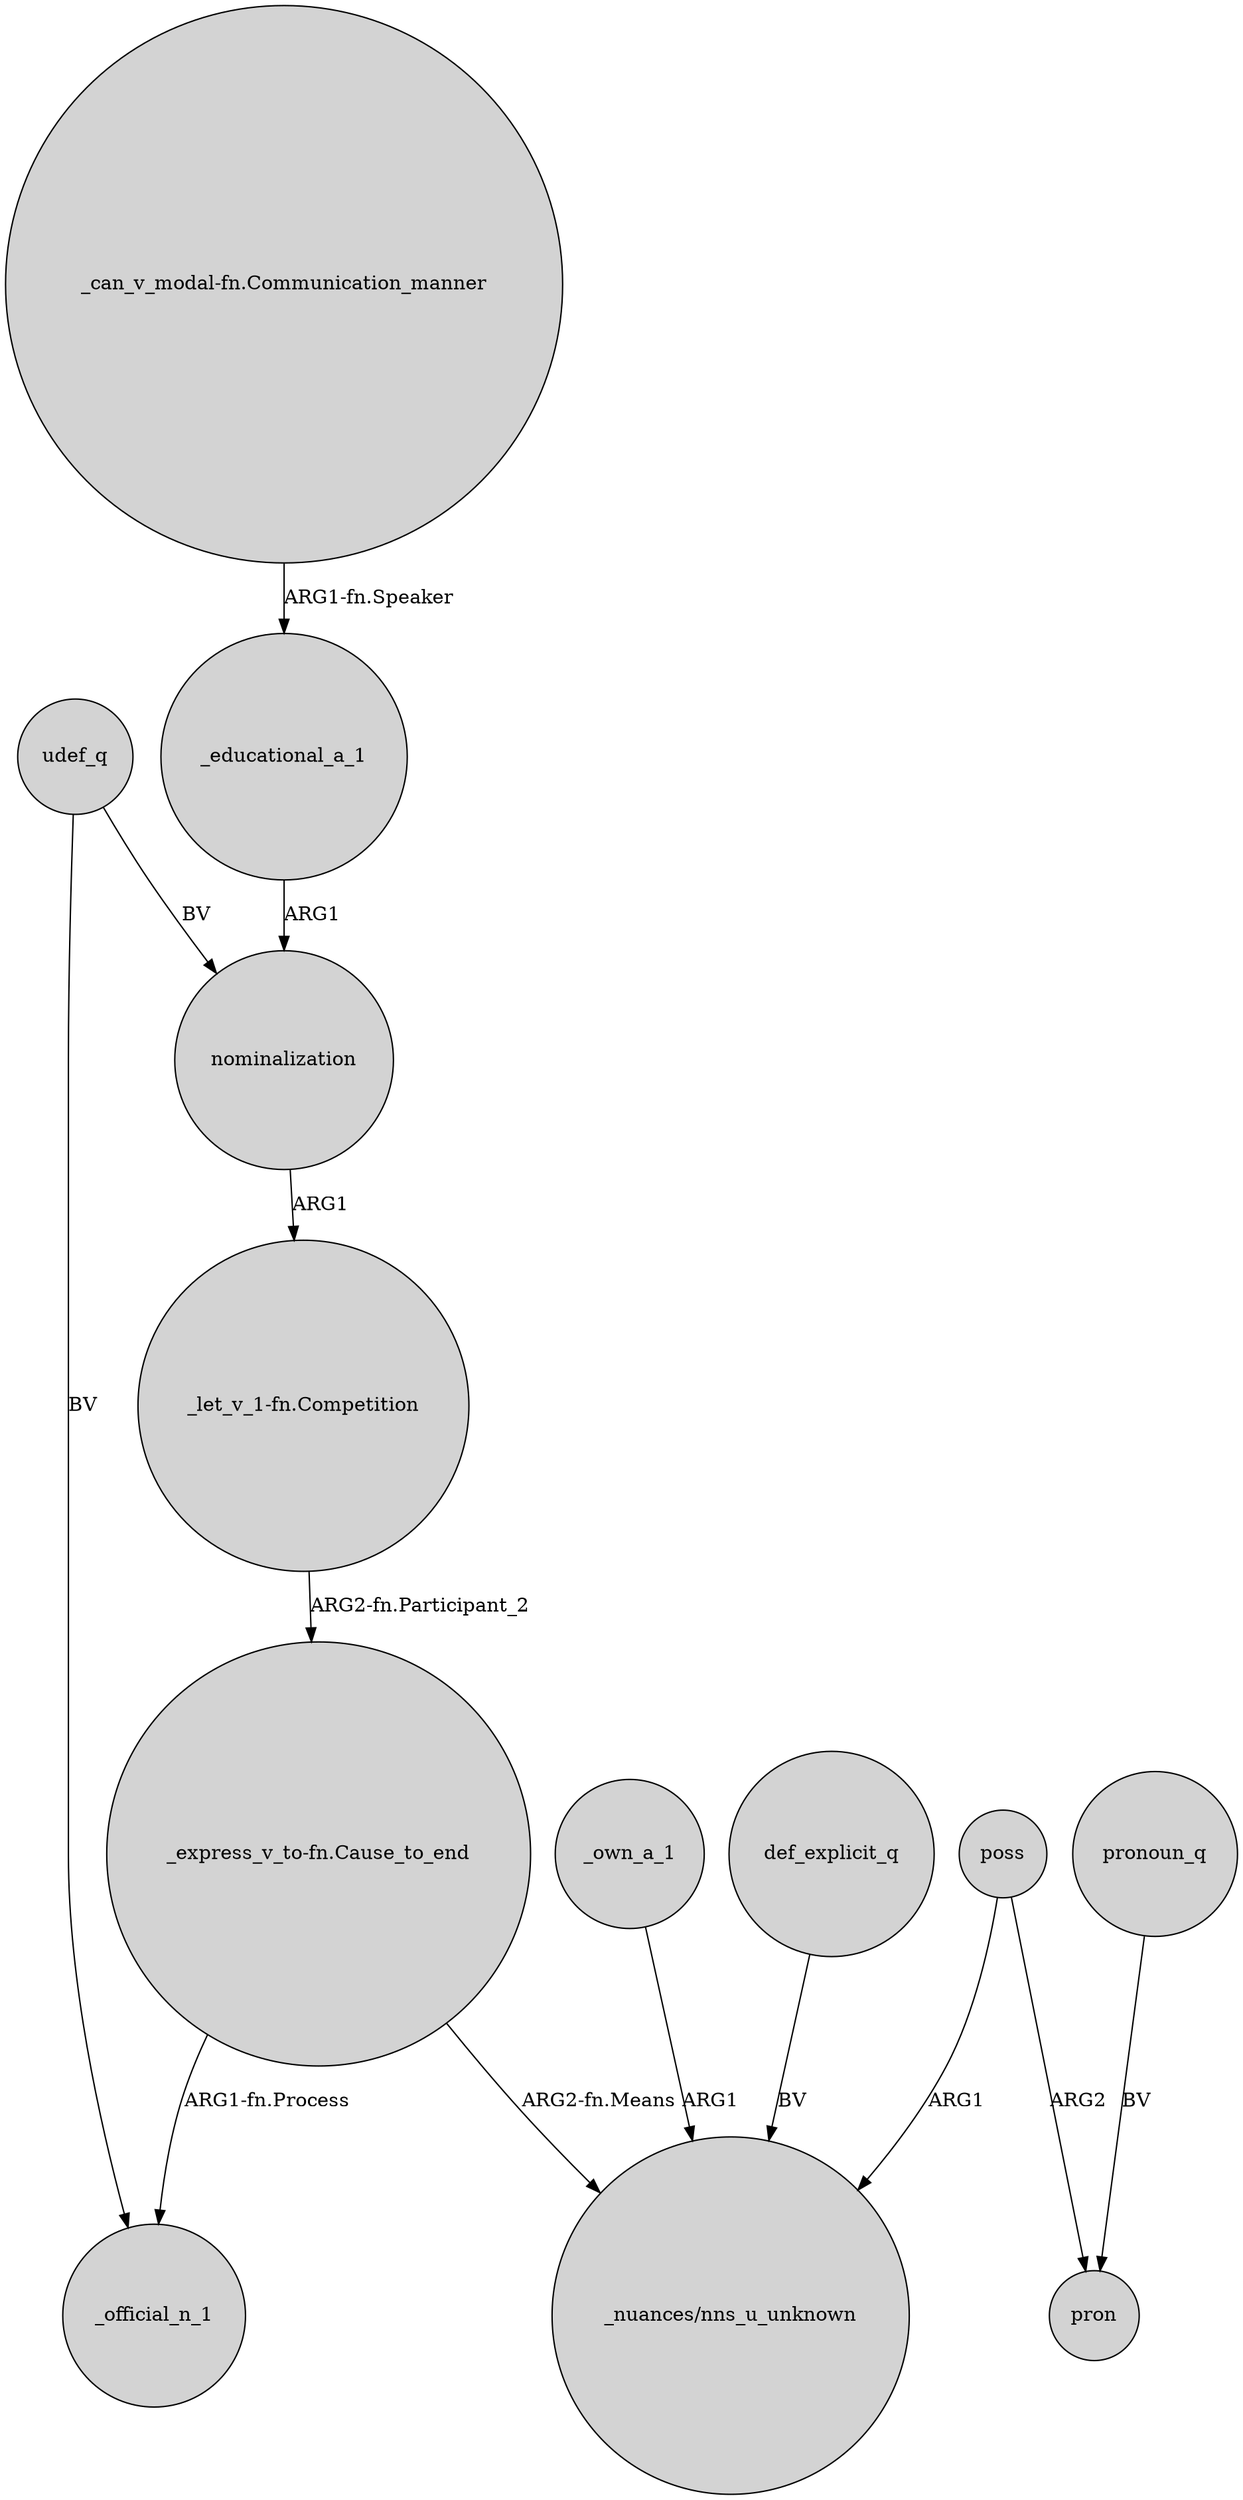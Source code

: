 digraph {
	node [shape=circle style=filled]
	udef_q -> _official_n_1 [label=BV]
	"_can_v_modal-fn.Communication_manner" -> _educational_a_1 [label="ARG1-fn.Speaker"]
	poss -> "_nuances/nns_u_unknown" [label=ARG1]
	"_express_v_to-fn.Cause_to_end" -> "_nuances/nns_u_unknown" [label="ARG2-fn.Means"]
	_educational_a_1 -> nominalization [label=ARG1]
	def_explicit_q -> "_nuances/nns_u_unknown" [label=BV]
	nominalization -> "_let_v_1-fn.Competition" [label=ARG1]
	pronoun_q -> pron [label=BV]
	"_express_v_to-fn.Cause_to_end" -> _official_n_1 [label="ARG1-fn.Process"]
	poss -> pron [label=ARG2]
	_own_a_1 -> "_nuances/nns_u_unknown" [label=ARG1]
	udef_q -> nominalization [label=BV]
	"_let_v_1-fn.Competition" -> "_express_v_to-fn.Cause_to_end" [label="ARG2-fn.Participant_2"]
}
